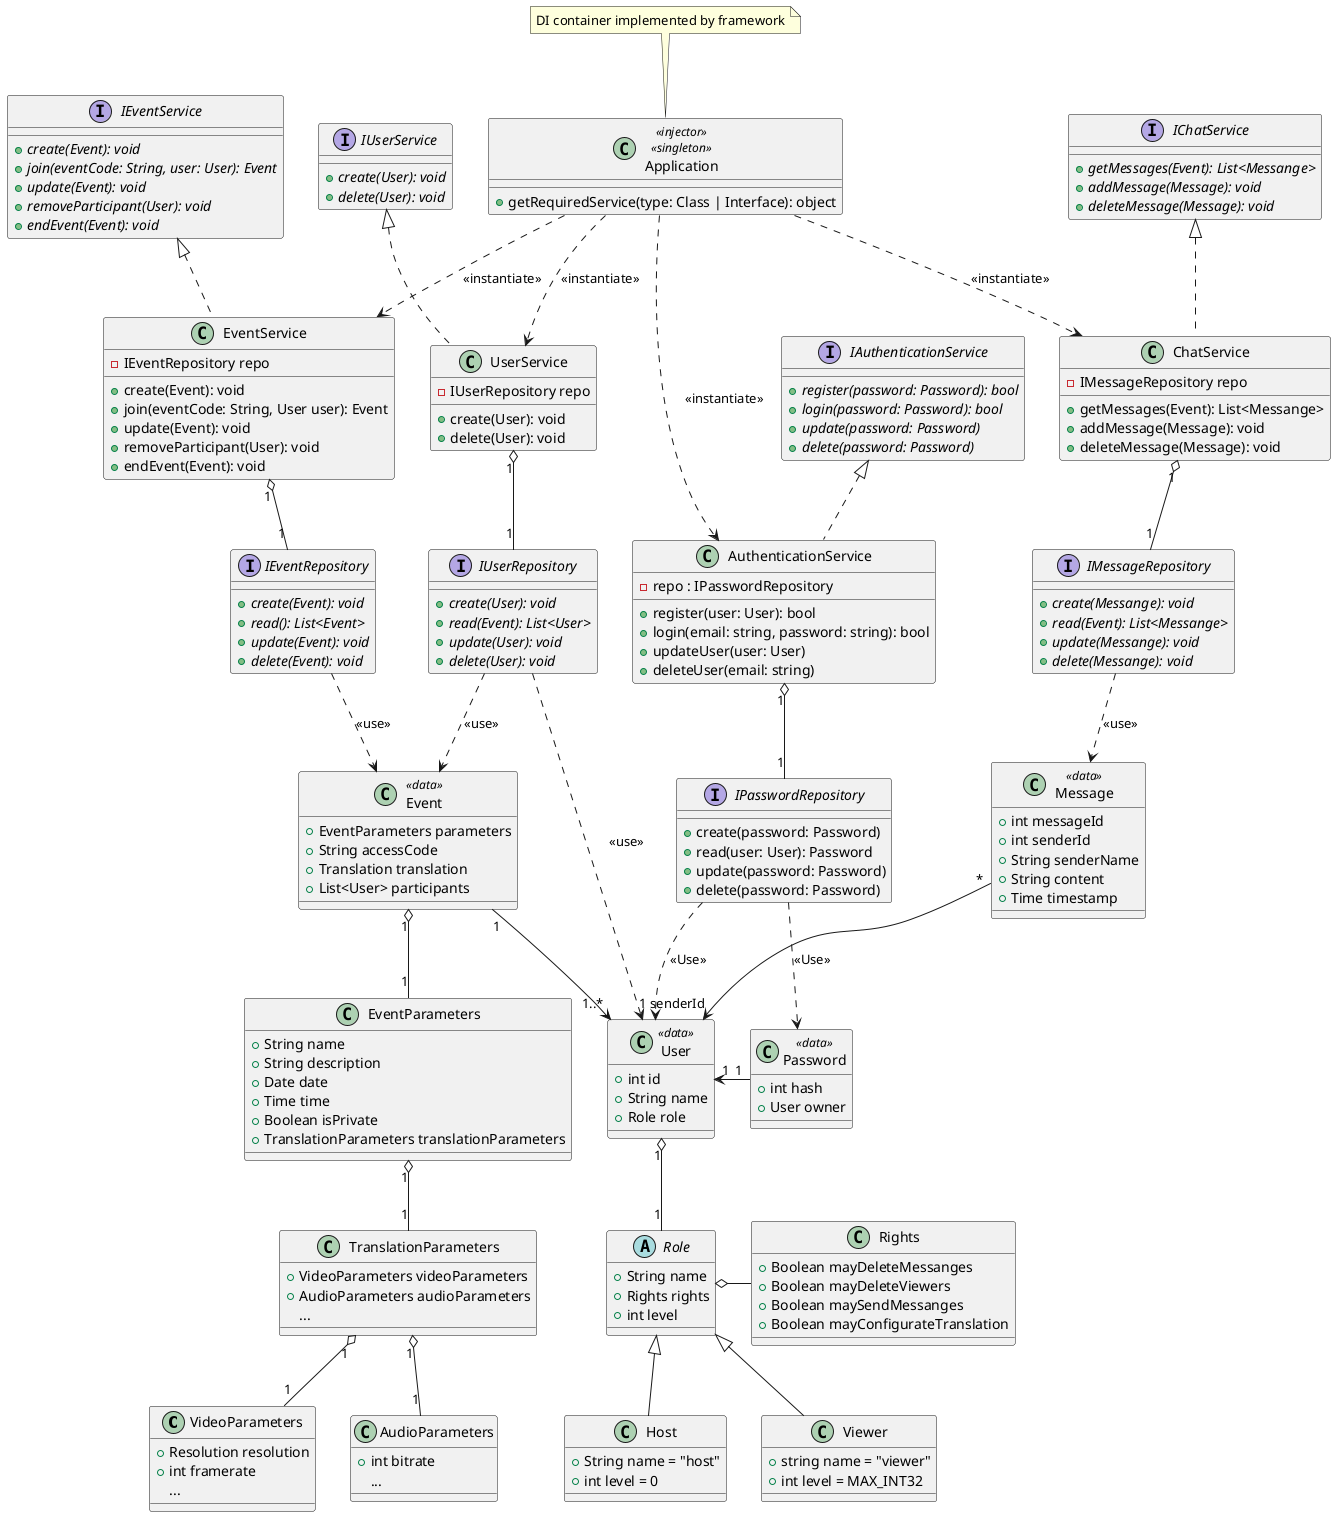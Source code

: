 @startuml model
' === Event ===

class VideoParameters {
    +Resolution resolution
    +int framerate
    ...
}

class AudioParameters {
    +int bitrate
    ...
}

class TranslationParameters {
    +VideoParameters videoParameters
    +AudioParameters audioParameters 
    ...
}
TranslationParameters "1" o-- "1" VideoParameters
TranslationParameters "1" o-- "1" AudioParameters

class EventParameters {
    +String name
    +String description
    +Date date
    +Time time
    +Boolean isPrivate
    +TranslationParameters translationParameters
}
EventParameters "1" o-- "1" TranslationParameters

class Event <<data>> {
    +EventParameters parameters
    +String accessCode
    +Translation translation
    +List<User> participants
}
Event "1" o-- "1" EventParameters
Event "1" -right> "1..*" User

interface IEventRepository {
    +{abstract}create(Event): void
    +{abstract}read(): List<Event>
    +{abstract}update(Event): void
    +{abstract}delete(Event): void
}
IEventRepository ..> Event: <<use>>

interface IEventService {
    +{abstract}create(Event): void
    +{abstract}join(eventCode: String, user: User): Event
    +{abstract}update(Event): void
    +{abstract}removeParticipant(User): void
    +{abstract}endEvent(Event): void
}

class EventService implements IEventService {
    -IEventRepository repo
    +create(Event): void
    +join(eventCode: String, User user): Event
    +update(Event): void
    +removeParticipant(User): void
    +endEvent(Event): void
}
EventService "1" o-- "1" IEventRepository

' === User ===

class Rights{
    +Boolean mayDeleteMessanges
    +Boolean mayDeleteViewers
    +Boolean maySendMessanges
    +Boolean mayConfigurateTranslation
}
Role o-right- Rights

abstract class Role{
    +String name
    +Rights rights
    +int level
}

class Host extends Role{
    +String name = "host"
    +int level = 0
}

class Viewer extends Role{
    +string name = "viewer"
    +int level = MAX_INT32
}

class User <<data>> {
    +int id
    +String name
    +Role role
}
User "1" o-- "1"  Role

interface IUserRepository {
    +{abstract}create(User): void
    +{abstract}read(Event): List<User>
    +{abstract}update(User): void
    +{abstract}delete(User): void
}
IUserRepository ..> User: <<use>>
IUserRepository ..> Event: <<use>>

interface IUserService {
    +{abstract}create(User): void
    +{abstract}delete(User): void
}

class UserService implements IUserService {
    -IUserRepository repo
    +create(User): void
    +delete(User): void
}
UserService "1" o-- "1" IUserRepository

' === Chat ===

class Message <<data>> {
    +int messageId
    +int senderId
    +String senderName
    +String content
    +Time timestamp
}
Message "*" --> "1 senderId" User

interface IMessageRepository {
    +{abstract}create(Messange): void
    +{abstract}read(Event): List<Messange>
    +{abstract}update(Messange): void
    +{abstract}delete(Messange): void
}
IMessageRepository ..> Message: <<use>>

interface IChatService {
    +{abstract}getMessages(Event): List<Messange>
    +{abstract}addMessage(Message): void
    +{abstract}deleteMessage(Message): void
}

class ChatService implements IChatService {
    -IMessageRepository repo 
    +getMessages(Event): List<Messange>
    +addMessage(Message): void
    +deleteMessage(Message): void
}
ChatService "1" o-- "1" IMessageRepository

' === Authentication ===

class Password <<data>> {
    +int hash
    +User owner
}
Password "1" -left-> "1" User

interface IPasswordRepository  {
    +create(password: Password)
    +read(user: User): Password
    +update(password: Password)
    +delete(password: Password)
}
IPasswordRepository ..> Password: <<Use>>
IPasswordRepository ..> User: <<Use>>

interface IAuthenticationService  {
    +{abstract}register(password: Password): bool
    +{abstract}login(password: Password): bool
    +{abstract}update(password: Password)
    +{abstract}delete(password: Password)
}

class AuthenticationService implements IAuthenticationService {
    -repo : IPasswordRepository 
    +register(user: User): bool
    +login(email: string, password: string): bool
    +updateUser(user: User)
    +deleteUser(email: string)
}
AuthenticationService "1" o-- "1" IPasswordRepository

' === Application ===

class Application <<injector>> <<singleton>> {
	+getRequiredService(type: Class | Interface): object
}
Application ..> EventService: <<instantiate>>
Application ..> UserService: <<instantiate>>
Application ..> ChatService: <<instantiate>>
Application ..> AuthenticationService: <<instantiate>>
note top of Application : DI container implemented by framework
@enduml
